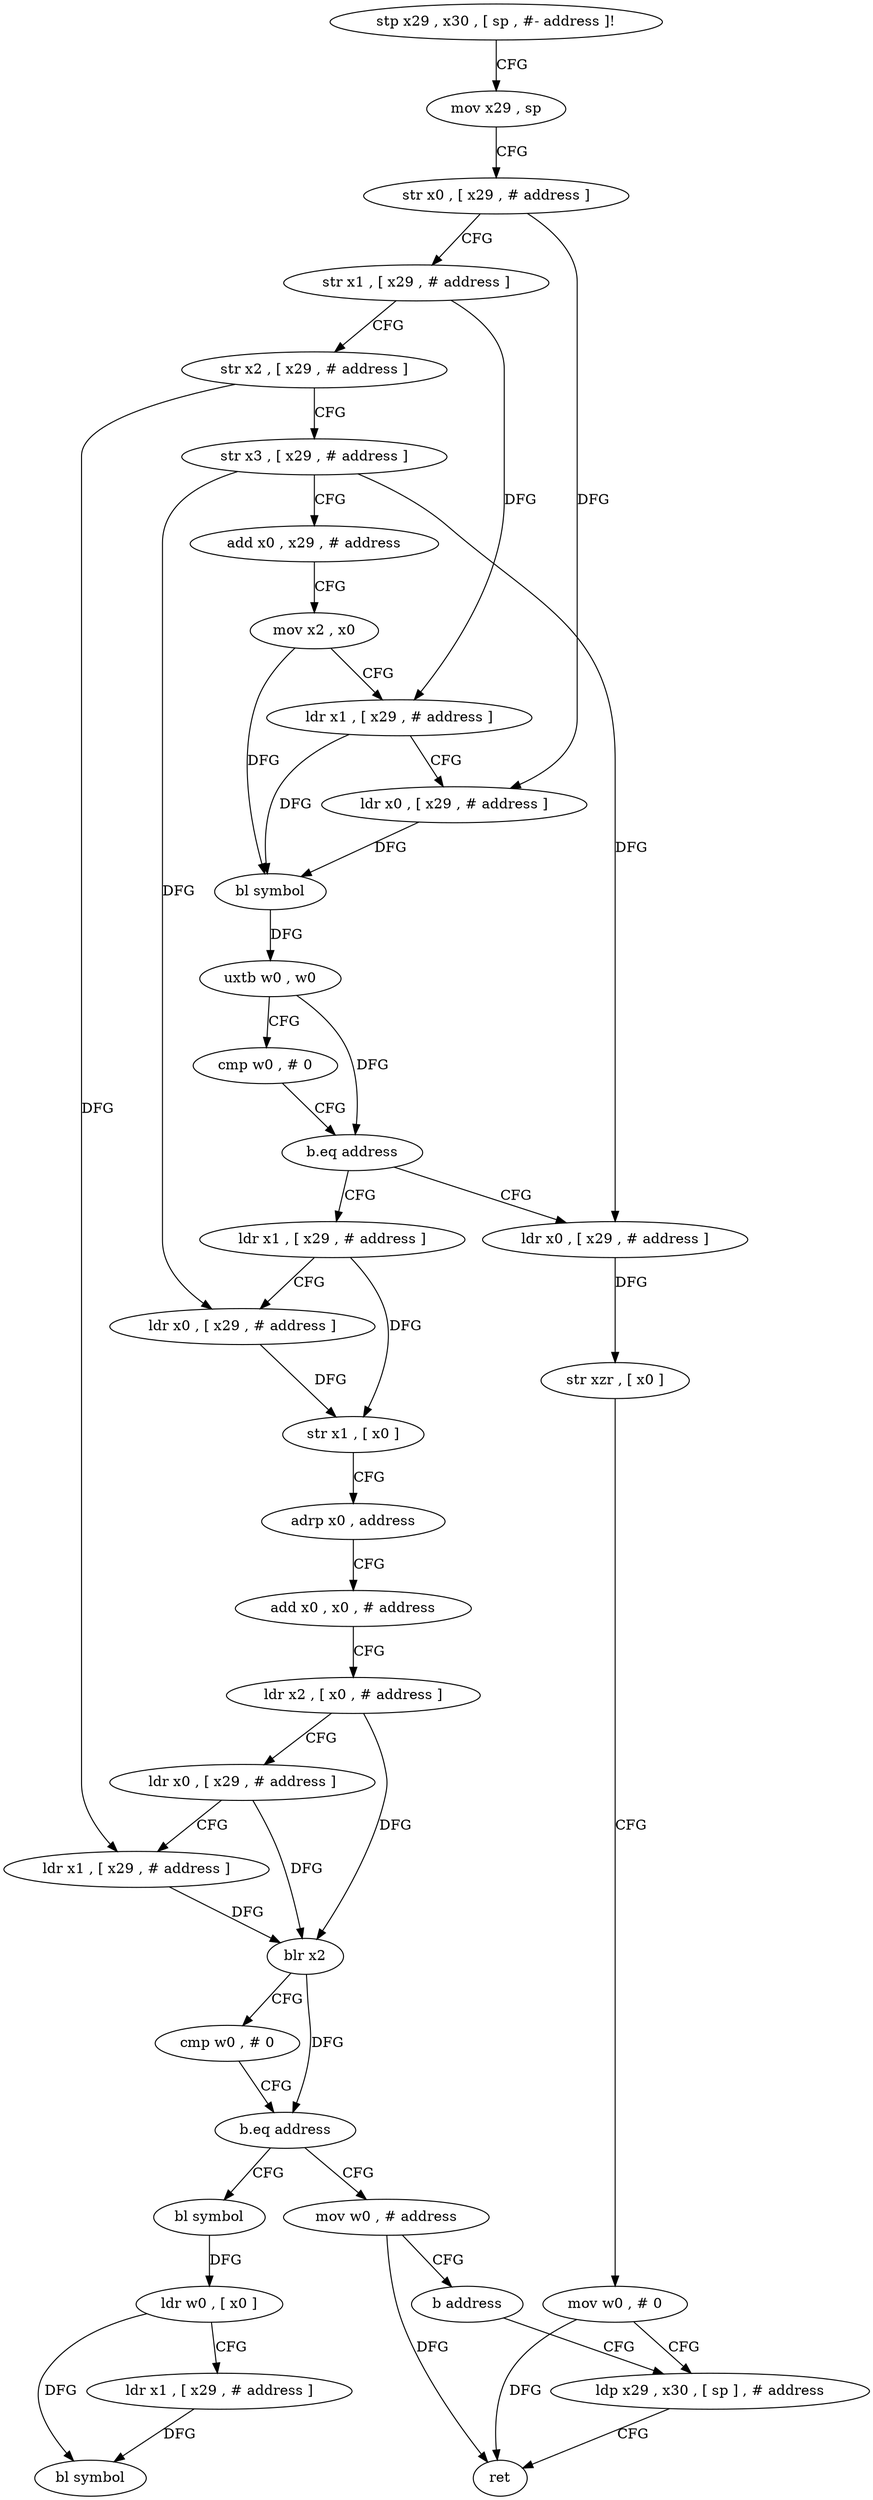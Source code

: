 digraph "func" {
"4263672" [label = "stp x29 , x30 , [ sp , #- address ]!" ]
"4263676" [label = "mov x29 , sp" ]
"4263680" [label = "str x0 , [ x29 , # address ]" ]
"4263684" [label = "str x1 , [ x29 , # address ]" ]
"4263688" [label = "str x2 , [ x29 , # address ]" ]
"4263692" [label = "str x3 , [ x29 , # address ]" ]
"4263696" [label = "add x0 , x29 , # address" ]
"4263700" [label = "mov x2 , x0" ]
"4263704" [label = "ldr x1 , [ x29 , # address ]" ]
"4263708" [label = "ldr x0 , [ x29 , # address ]" ]
"4263712" [label = "bl symbol" ]
"4263716" [label = "uxtb w0 , w0" ]
"4263720" [label = "cmp w0 , # 0" ]
"4263724" [label = "b.eq address" ]
"4263796" [label = "ldr x0 , [ x29 , # address ]" ]
"4263728" [label = "ldr x1 , [ x29 , # address ]" ]
"4263800" [label = "str xzr , [ x0 ]" ]
"4263804" [label = "mov w0 , # 0" ]
"4263808" [label = "ldp x29 , x30 , [ sp ] , # address" ]
"4263732" [label = "ldr x0 , [ x29 , # address ]" ]
"4263736" [label = "str x1 , [ x0 ]" ]
"4263740" [label = "adrp x0 , address" ]
"4263744" [label = "add x0 , x0 , # address" ]
"4263748" [label = "ldr x2 , [ x0 , # address ]" ]
"4263752" [label = "ldr x0 , [ x29 , # address ]" ]
"4263756" [label = "ldr x1 , [ x29 , # address ]" ]
"4263760" [label = "blr x2" ]
"4263764" [label = "cmp w0 , # 0" ]
"4263768" [label = "b.eq address" ]
"4263788" [label = "mov w0 , # address" ]
"4263772" [label = "bl symbol" ]
"4263792" [label = "b address" ]
"4263776" [label = "ldr w0 , [ x0 ]" ]
"4263780" [label = "ldr x1 , [ x29 , # address ]" ]
"4263784" [label = "bl symbol" ]
"4263812" [label = "ret" ]
"4263672" -> "4263676" [ label = "CFG" ]
"4263676" -> "4263680" [ label = "CFG" ]
"4263680" -> "4263684" [ label = "CFG" ]
"4263680" -> "4263708" [ label = "DFG" ]
"4263684" -> "4263688" [ label = "CFG" ]
"4263684" -> "4263704" [ label = "DFG" ]
"4263688" -> "4263692" [ label = "CFG" ]
"4263688" -> "4263756" [ label = "DFG" ]
"4263692" -> "4263696" [ label = "CFG" ]
"4263692" -> "4263796" [ label = "DFG" ]
"4263692" -> "4263732" [ label = "DFG" ]
"4263696" -> "4263700" [ label = "CFG" ]
"4263700" -> "4263704" [ label = "CFG" ]
"4263700" -> "4263712" [ label = "DFG" ]
"4263704" -> "4263708" [ label = "CFG" ]
"4263704" -> "4263712" [ label = "DFG" ]
"4263708" -> "4263712" [ label = "DFG" ]
"4263712" -> "4263716" [ label = "DFG" ]
"4263716" -> "4263720" [ label = "CFG" ]
"4263716" -> "4263724" [ label = "DFG" ]
"4263720" -> "4263724" [ label = "CFG" ]
"4263724" -> "4263796" [ label = "CFG" ]
"4263724" -> "4263728" [ label = "CFG" ]
"4263796" -> "4263800" [ label = "DFG" ]
"4263728" -> "4263732" [ label = "CFG" ]
"4263728" -> "4263736" [ label = "DFG" ]
"4263800" -> "4263804" [ label = "CFG" ]
"4263804" -> "4263808" [ label = "CFG" ]
"4263804" -> "4263812" [ label = "DFG" ]
"4263808" -> "4263812" [ label = "CFG" ]
"4263732" -> "4263736" [ label = "DFG" ]
"4263736" -> "4263740" [ label = "CFG" ]
"4263740" -> "4263744" [ label = "CFG" ]
"4263744" -> "4263748" [ label = "CFG" ]
"4263748" -> "4263752" [ label = "CFG" ]
"4263748" -> "4263760" [ label = "DFG" ]
"4263752" -> "4263756" [ label = "CFG" ]
"4263752" -> "4263760" [ label = "DFG" ]
"4263756" -> "4263760" [ label = "DFG" ]
"4263760" -> "4263764" [ label = "CFG" ]
"4263760" -> "4263768" [ label = "DFG" ]
"4263764" -> "4263768" [ label = "CFG" ]
"4263768" -> "4263788" [ label = "CFG" ]
"4263768" -> "4263772" [ label = "CFG" ]
"4263788" -> "4263792" [ label = "CFG" ]
"4263788" -> "4263812" [ label = "DFG" ]
"4263772" -> "4263776" [ label = "DFG" ]
"4263792" -> "4263808" [ label = "CFG" ]
"4263776" -> "4263780" [ label = "CFG" ]
"4263776" -> "4263784" [ label = "DFG" ]
"4263780" -> "4263784" [ label = "DFG" ]
}
